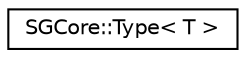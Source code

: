 digraph "Graphical Class Hierarchy"
{
 // LATEX_PDF_SIZE
  edge [fontname="Helvetica",fontsize="10",labelfontname="Helvetica",labelfontsize="10"];
  node [fontname="Helvetica",fontsize="10",shape=record];
  rankdir="LR";
  Node0 [label="SGCore::Type\< T \>",height=0.2,width=0.4,color="black", fillcolor="white", style="filled",URL="$structSGCore_1_1Type.html",tooltip=" "];
}
